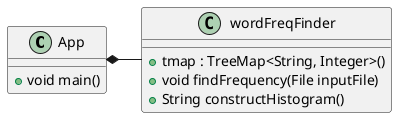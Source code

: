 @startuml
class App {
    +void main()
}

class wordFreqFinder{
    +tmap : TreeMap<String, Integer>()
    +void findFrequency(File inputFile)
    +String constructHistogram()
}

App *- wordFreqFinder
@enduml